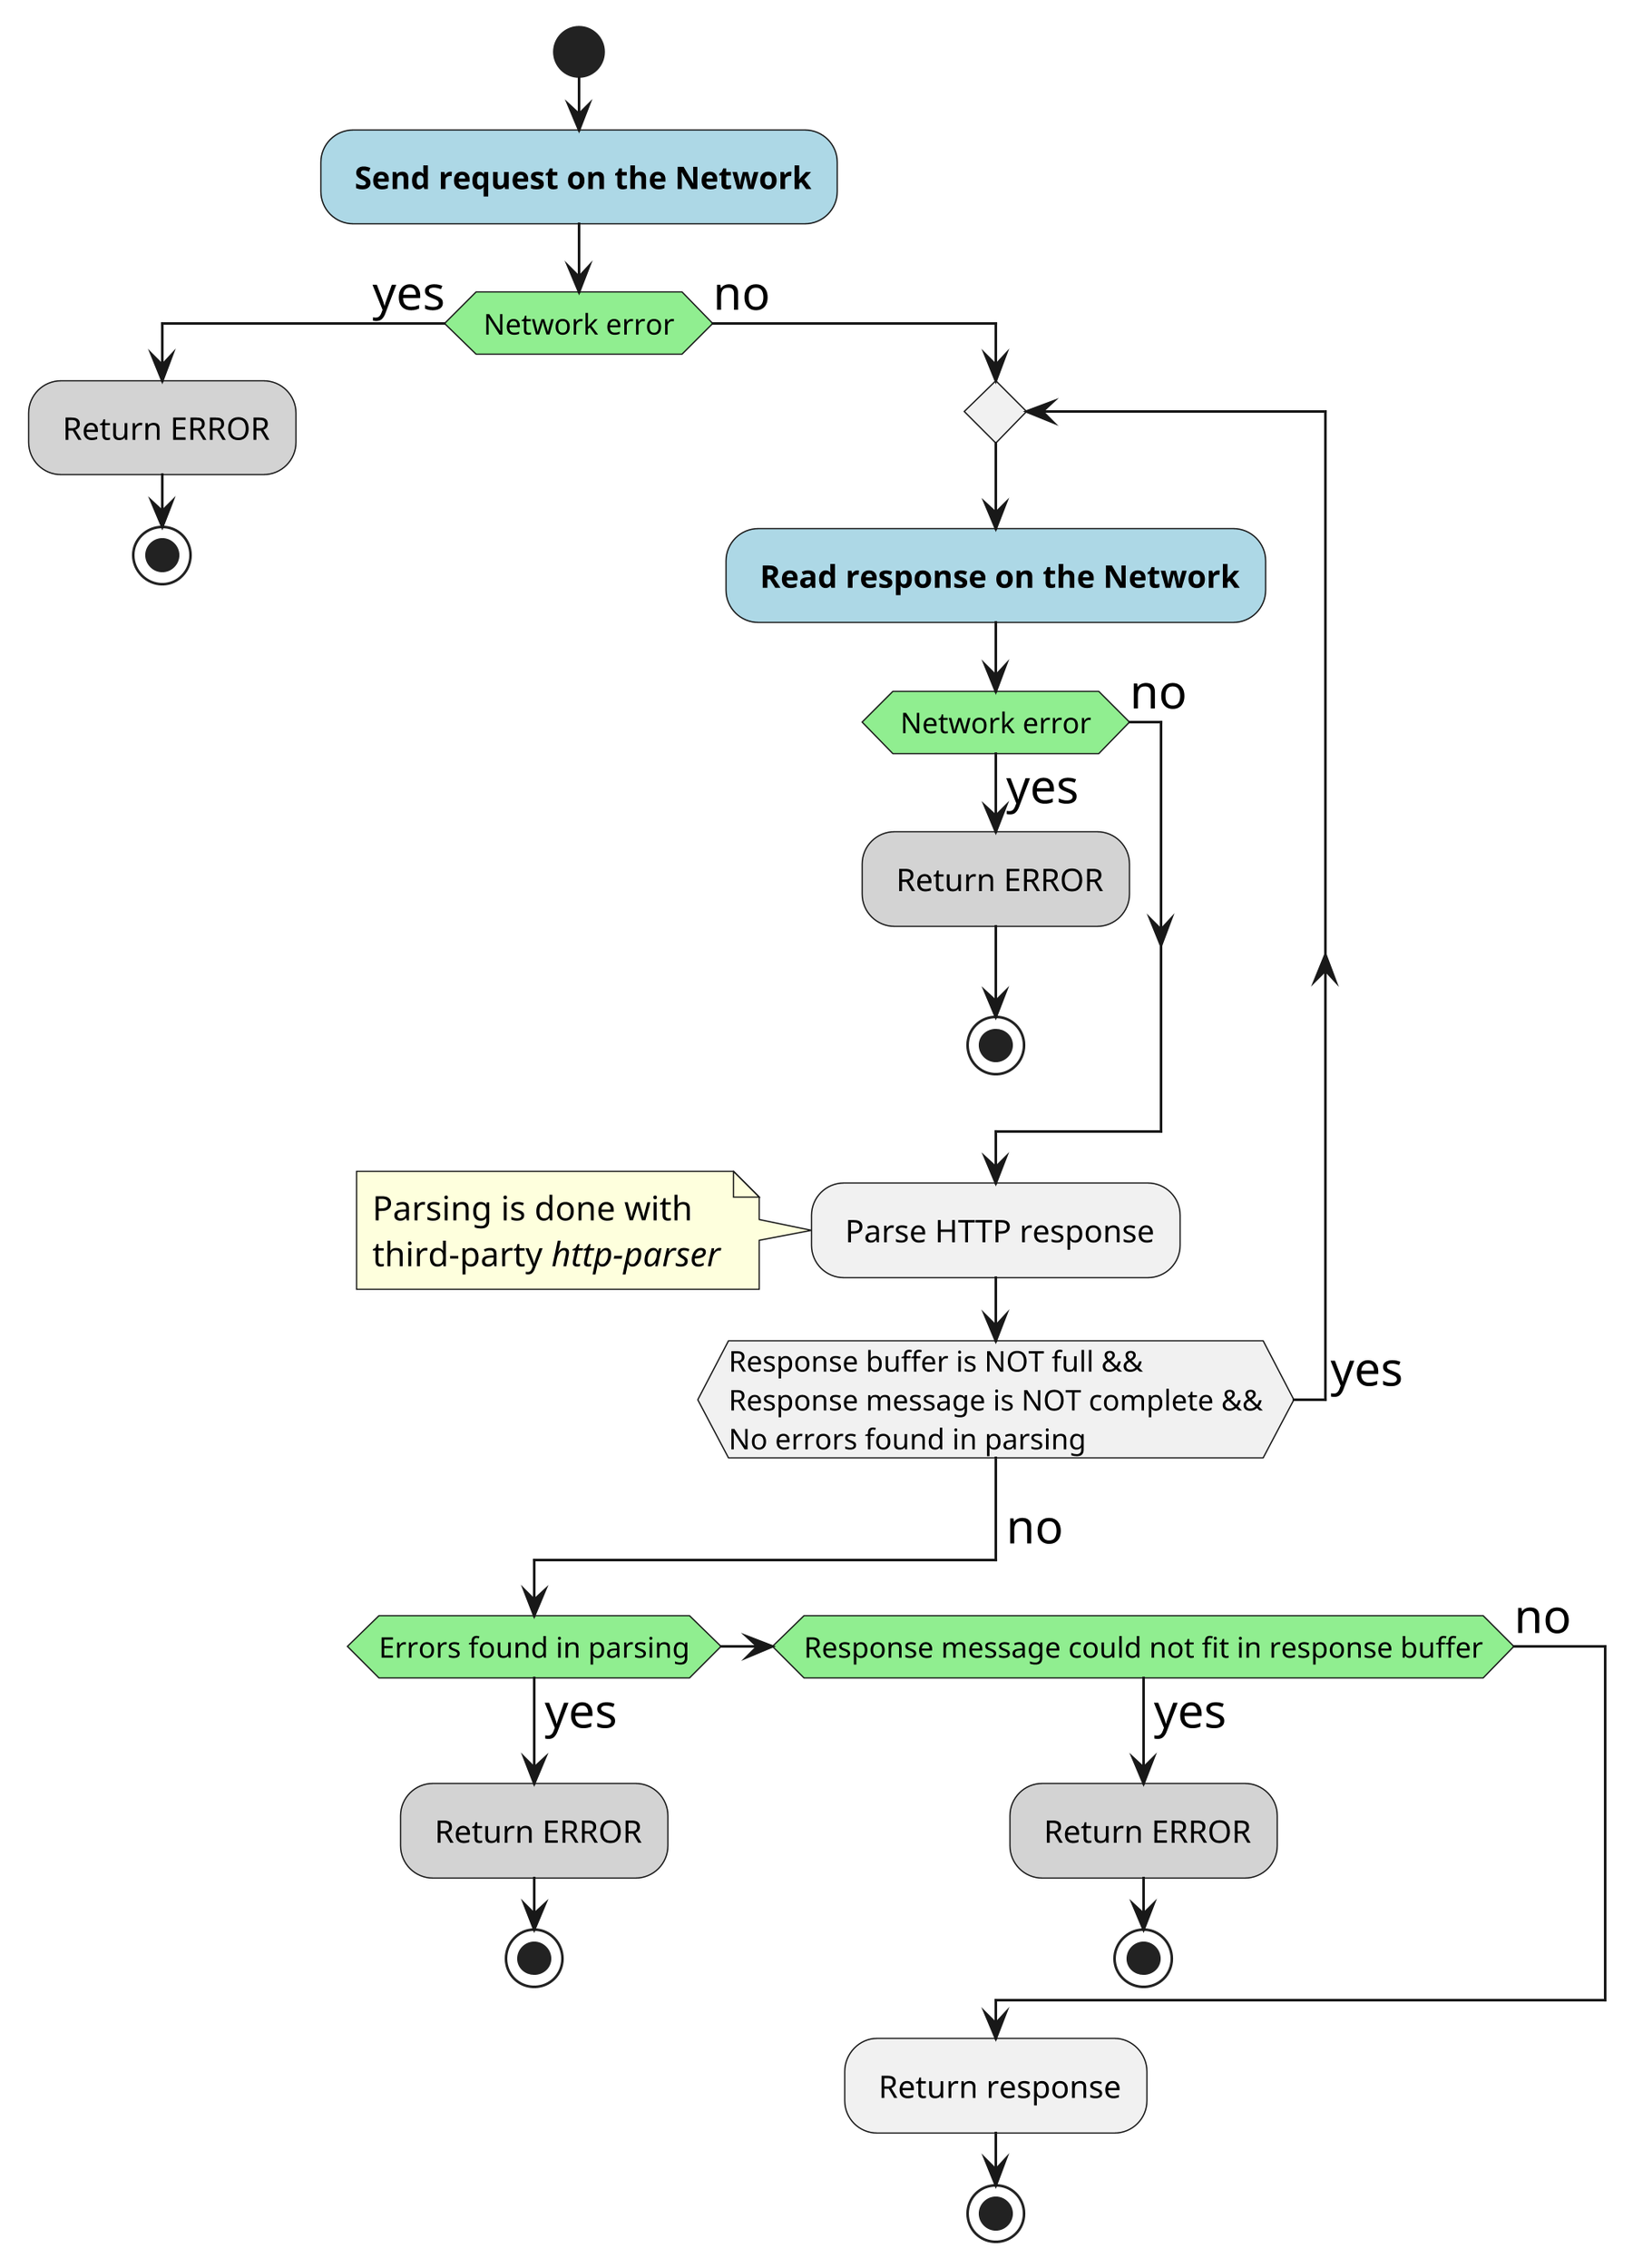 @startuml
skinparam dpi 300
skinparam ArrowFontSize 18

start
#lightblue: **Send request on the Network**;
#lightgreen:if( Network error ) then (yes)
	#lightgray: Return ERROR;
	stop
else (no)
    repeat
        #lightblue: **Read response on the Network**;
        #lightgreen:if( Network error ) then (yes)
        	#lightgray: Return ERROR;
        	stop
        else (no)
        endif
        : Parse HTTP response;
        note left: Parsing is done with\nthird-party //http-parser//
    repeat while (Response buffer is NOT full && 
    Response message is NOT complete &&
    No errors found in parsing) is (   yes)
    -> no;
    #lightgreen:if (Errors found in parsing) then (yes)
    	#lightgray: Return ERROR;
    	stop
    #lightgreen:else if (Response message could not fit in response buffer) then (yes)
    	#lightgray: Return ERROR;
    	stop
    else (no)
    endif
    : Return response;
    stop

@enduml
